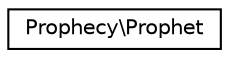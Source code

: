 digraph "Graphical Class Hierarchy"
{
  edge [fontname="Helvetica",fontsize="10",labelfontname="Helvetica",labelfontsize="10"];
  node [fontname="Helvetica",fontsize="10",shape=record];
  rankdir="LR";
  Node0 [label="Prophecy\\Prophet",height=0.2,width=0.4,color="black", fillcolor="white", style="filled",URL="$classProphecy_1_1Prophet.html"];
}
